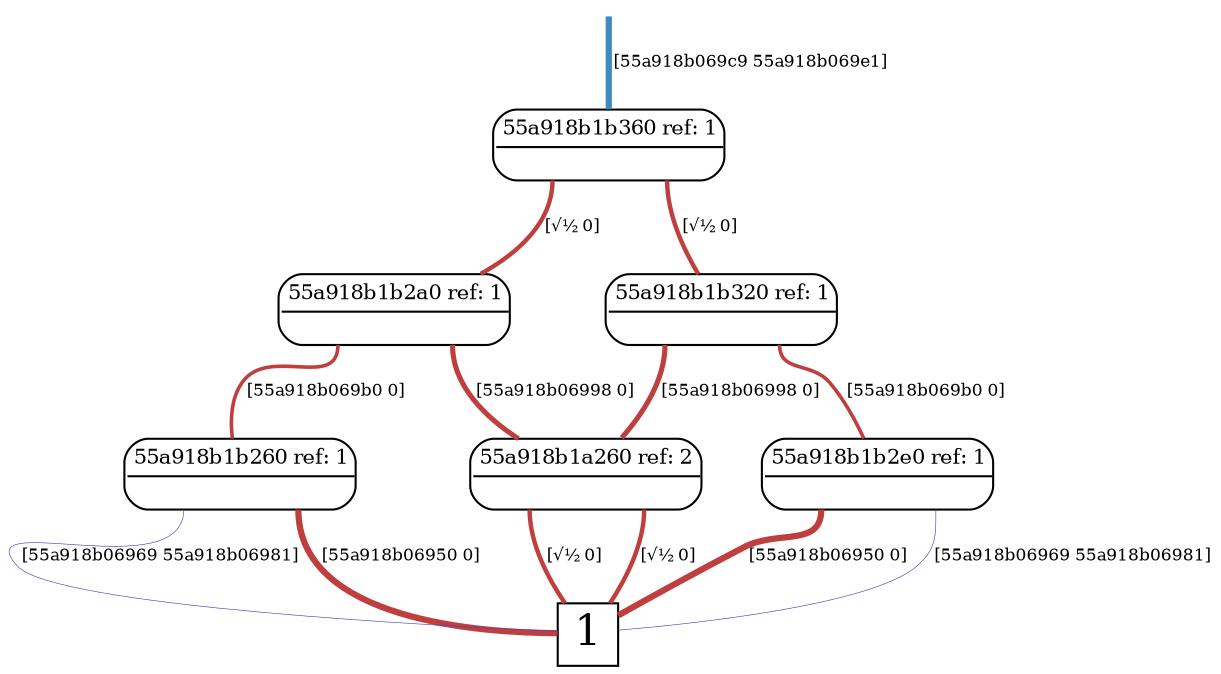 digraph "DD" {graph[];node[shape=plain];edge[arrowhead=none]
root [label="",shape=point,style=invis]
t [label=<<font point-size="20">1</font>>,shape=box,tooltip="1",width=0.3,height=0.3]
root->580016[penwidth="3",tooltip="-0.9058-0.4236i" color="0.570 0.667 0.750",label=<<font point-size="8">&nbsp;[55a918b069c9 55a918b069e1]</font>>]
580016[label=<<font point-size="10"><table border="1" cellspacing="0" cellpadding="2" style="rounded"><tr><td colspan="2" border="1" sides="B">55a918b1b360 ref: 1</td></tr><tr><td port="0" href="javascript:;" border="0" tooltip="0.7071"><font color="white">&nbsp;0 </font></td><td port="1" href="javascript:;" border="0" tooltip="0.7071"><font color="white">&nbsp;0 </font></td></tr></table></font>>,tooltip="55a918b1b360"]
580016:1:s->579984[penwidth="2.12132",tooltip="0.7071" color="0.000 0.667 0.750",label=<<font point-size="8">&nbsp;[√½ 0]</font>>]
580016:0:s->579920[penwidth="2.12132",tooltip="0.7071" color="0.000 0.667 0.750",label=<<font point-size="8">&nbsp;[√½ 0]</font>>]
579984[label=<<font point-size="10"><table border="1" cellspacing="0" cellpadding="2" style="rounded"><tr><td colspan="2" border="1" sides="B">55a918b1b320 ref: 1</td></tr><tr><td port="0" href="javascript:;" border="0" tooltip="0.8165"><font color="white">&nbsp;0 </font></td><td port="1" href="javascript:;" border="0" tooltip="0.5774"><font color="white">&nbsp;0 </font></td></tr></table></font>>,tooltip="55a918b1b320"]
579984:1:s->579952[penwidth="1.73205",tooltip="0.5774" color="0.000 0.667 0.750",label=<<font point-size="8">&nbsp;[55a918b069b0 0]</font>>]
579984:0:s->577840[penwidth="2.44949",tooltip="0.8165" color="0.000 0.667 0.750",label=<<font point-size="8">&nbsp;[55a918b06998 0]</font>>]
579920[label=<<font point-size="10"><table border="1" cellspacing="0" cellpadding="2" style="rounded"><tr><td colspan="2" border="1" sides="B">55a918b1b2a0 ref: 1</td></tr><tr><td port="0" href="javascript:;" border="0" tooltip="0.5774"><font color="white">&nbsp;0 </font></td><td port="1" href="javascript:;" border="0" tooltip="0.8165"><font color="white">&nbsp;0 </font></td></tr></table></font>>,tooltip="55a918b1b2a0"]
579920:1:s->577840[penwidth="2.44949",tooltip="0.8165" color="0.000 0.667 0.750",label=<<font point-size="8">&nbsp;[55a918b06998 0]</font>>]
579920:0:s->579888[penwidth="1.73205",tooltip="0.5774" color="0.000 0.667 0.750",label=<<font point-size="8">&nbsp;[55a918b069b0 0]</font>>]
579952[label=<<font point-size="10"><table border="1" cellspacing="0" cellpadding="2" style="rounded"><tr><td colspan="2" border="1" sides="B">55a918b1b2e0 ref: 1</td></tr><tr><td port="0" href="javascript:;" border="0" tooltip="1"><font color="white">&nbsp;0 </font></td><td port="1" href="javascript:;" border="0" tooltip="-9.023e-06-1.943e-05i"><font color="white">&nbsp;0 </font></td></tr></table></font>>,tooltip="55a918b1b2e0"]
579952:1:s->t[penwidth="0.3",tooltip="-9.023e-06-1.943e-05i" color="0.681 0.667 0.750",label=<<font point-size="8">&nbsp;[55a918b06969 55a918b06981]</font>>]
579952:0:s->t[penwidth="3",tooltip="1" color="0.000 0.667 0.750",label=<<font point-size="8">&nbsp;[55a918b06950 0]</font>>]
577840[label=<<font point-size="10"><table border="1" cellspacing="0" cellpadding="2" style="rounded"><tr><td colspan="2" border="1" sides="B">55a918b1a260 ref: 2</td></tr><tr><td port="0" href="javascript:;" border="0" tooltip="0.7071"><font color="white">&nbsp;0 </font></td><td port="1" href="javascript:;" border="0" tooltip="0.7071"><font color="white">&nbsp;0 </font></td></tr></table></font>>,tooltip="55a918b1a260"]
577840:1:s->t[penwidth="2.12132",tooltip="0.7071" color="0.000 0.667 0.750",label=<<font point-size="8">&nbsp;[√½ 0]</font>>]
577840:0:s->t[penwidth="2.12132",tooltip="0.7071" color="0.000 0.667 0.750",label=<<font point-size="8">&nbsp;[√½ 0]</font>>]
579888[label=<<font point-size="10"><table border="1" cellspacing="0" cellpadding="2" style="rounded"><tr><td colspan="2" border="1" sides="B">55a918b1b260 ref: 1</td></tr><tr><td port="0" href="javascript:;" border="0" tooltip="-9.023e-06-1.943e-05i"><font color="white">&nbsp;0 </font></td><td port="1" href="javascript:;" border="0" tooltip="1"><font color="white">&nbsp;0 </font></td></tr></table></font>>,tooltip="55a918b1b260"]
579888:1:s->t[penwidth="3",tooltip="1" color="0.000 0.667 0.750",label=<<font point-size="8">&nbsp;[55a918b06950 0]</font>>]
579888:0:s->t[penwidth="0.3",tooltip="-9.023e-06-1.943e-05i" color="0.681 0.667 0.750",label=<<font point-size="8">&nbsp;[55a918b06969 55a918b06981]</font>>]
}
